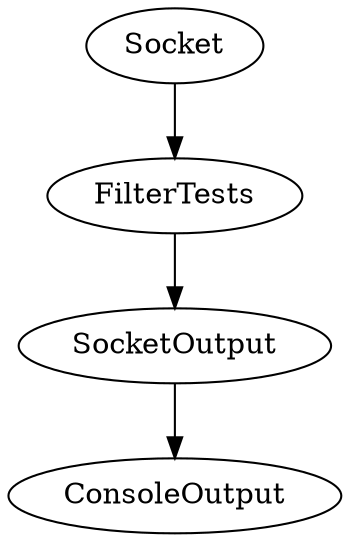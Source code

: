 digraph pipeline {
  Socket [type=tcp parser=newline]
  ConsoleOutput [type=stdout format=console color=true]
  FilterTests [type=tengo file="test.tengo"]
  SocketOutput [type=tcp destination="localhost:8080" format=json]

  Socket -> FilterTests -> SocketOutput
  SocketOutput -> ConsoleOutput [type=Buffer]
}
